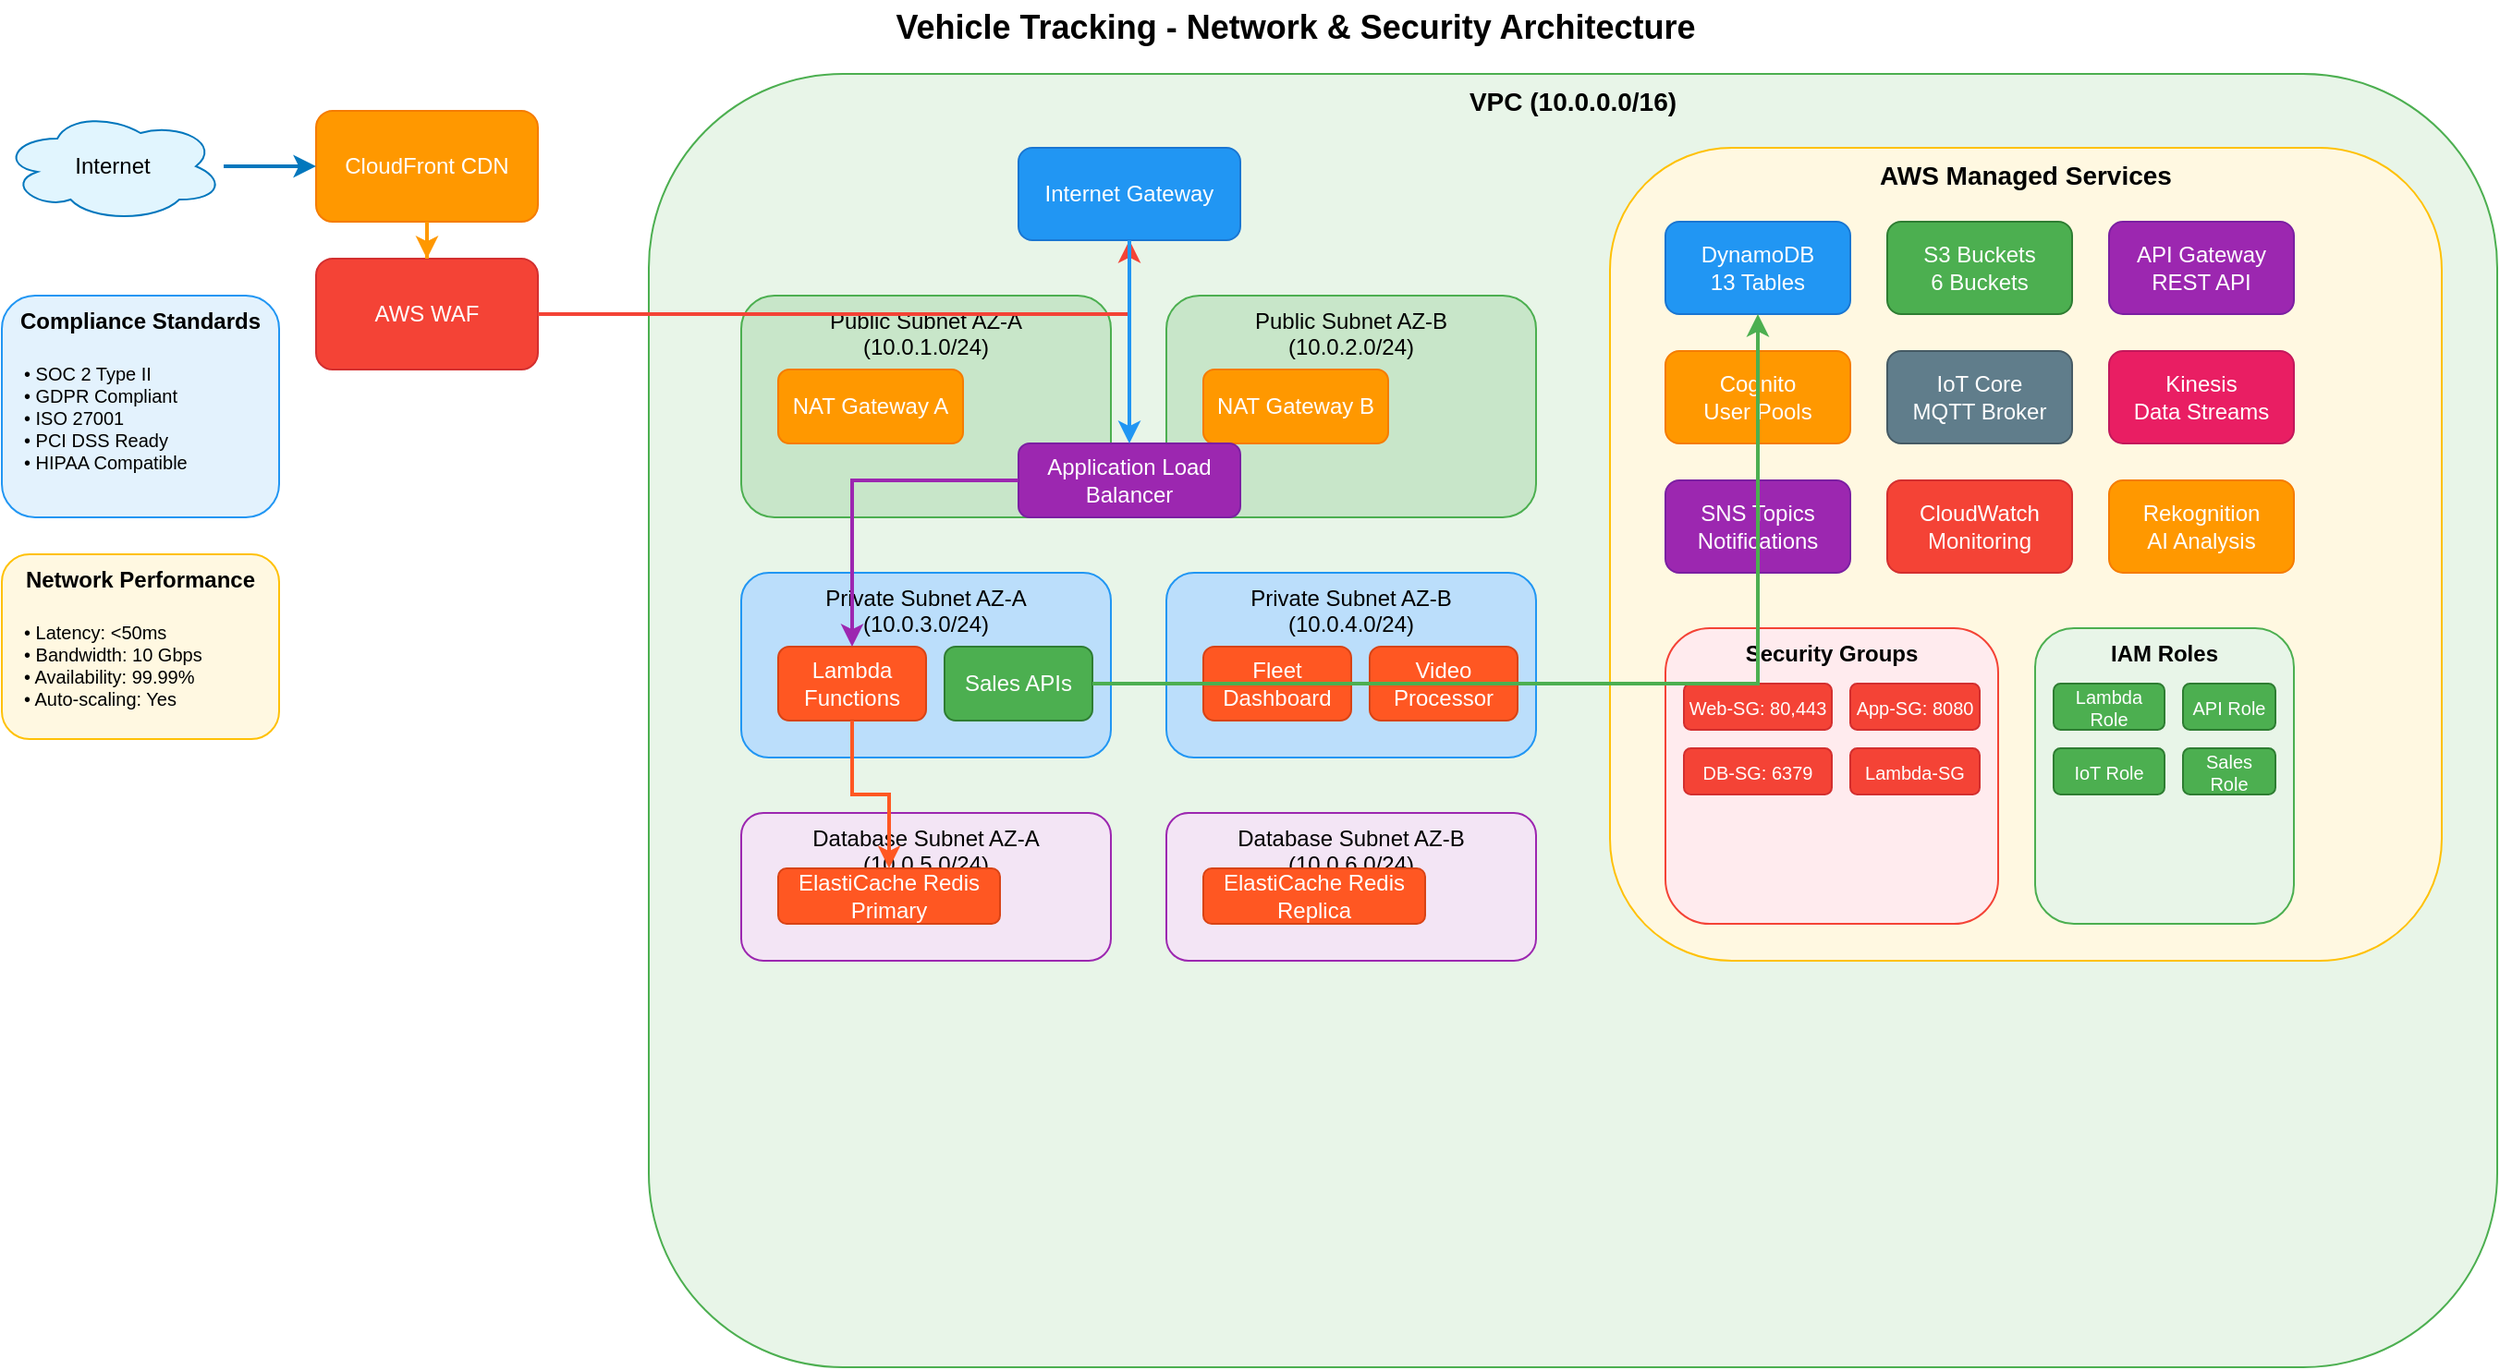 <?xml version="1.0" encoding="UTF-8"?>
<mxfile version="24.7.6">
  <diagram name="Network Security" id="network-security">
    <mxGraphModel dx="1422" dy="794" grid="1" gridSize="10" guides="1" tooltips="1" connect="1" arrows="1" fold="1" page="1" pageScale="1" pageWidth="1654" pageHeight="1169" math="0" shadow="0">
      <root>
        <mxCell id="0"/>
        <mxCell id="1" parent="0"/>
        
        <mxCell id="title" value="Vehicle Tracking - Network &amp; Security Architecture" style="text;html=1;strokeColor=none;fillColor=none;align=center;verticalAlign=middle;whiteSpace=wrap;rounded=0;fontSize=18;fontStyle=1;" vertex="1" parent="1">
          <mxGeometry x="500" y="20" width="500" height="30" as="geometry"/>
        </mxCell>
        
        <mxCell id="internet" value="Internet" style="ellipse;shape=cloud;whiteSpace=wrap;html=1;fillColor=#E1F5FE;strokeColor=#0277BD;" vertex="1" parent="1">
          <mxGeometry x="50" y="80" width="120" height="60" as="geometry"/>
        </mxCell>
        
        <mxCell id="cloudfront" value="CloudFront CDN" style="rounded=1;whiteSpace=wrap;html=1;fillColor=#FF9800;strokeColor=#F57C00;fontColor=white;" vertex="1" parent="1">
          <mxGeometry x="220" y="80" width="120" height="60" as="geometry"/>
        </mxCell>
        
        <mxCell id="waf" value="AWS WAF" style="rounded=1;whiteSpace=wrap;html=1;fillColor=#F44336;strokeColor=#D32F2F;fontColor=white;" vertex="1" parent="1">
          <mxGeometry x="220" y="160" width="120" height="60" as="geometry"/>
        </mxCell>
        
        <mxCell id="vpc" value="VPC (10.0.0.0/16)" style="rounded=1;whiteSpace=wrap;html=1;fillColor=#E8F5E8;strokeColor=#4CAF50;verticalAlign=top;fontSize=14;fontStyle=1;" vertex="1" parent="1">
          <mxGeometry x="400" y="60" width="1000" height="700" as="geometry"/>
        </mxCell>
        
        <mxCell id="igw" value="Internet Gateway" style="rounded=1;whiteSpace=wrap;html=1;fillColor=#2196F3;strokeColor=#1976D2;fontColor=white;" vertex="1" parent="1">
          <mxGeometry x="600" y="100" width="120" height="50" as="geometry"/>
        </mxCell>
        
        <mxCell id="public-a" value="Public Subnet AZ-A&#xa;(10.0.1.0/24)" style="rounded=1;whiteSpace=wrap;html=1;fillColor=#C8E6C9;strokeColor=#4CAF50;verticalAlign=top;" vertex="1" parent="1">
          <mxGeometry x="450" y="180" width="200" height="120" as="geometry"/>
        </mxCell>
        
        <mxCell id="public-b" value="Public Subnet AZ-B&#xa;(10.0.2.0/24)" style="rounded=1;whiteSpace=wrap;html=1;fillColor=#C8E6C9;strokeColor=#4CAF50;verticalAlign=top;" vertex="1" parent="1">
          <mxGeometry x="680" y="180" width="200" height="120" as="geometry"/>
        </mxCell>
        
        <mxCell id="nat-a" value="NAT Gateway A" style="rounded=1;whiteSpace=wrap;html=1;fillColor=#FF9800;strokeColor=#F57C00;fontColor=white;" vertex="1" parent="1">
          <mxGeometry x="470" y="220" width="100" height="40" as="geometry"/>
        </mxCell>
        
        <mxCell id="nat-b" value="NAT Gateway B" style="rounded=1;whiteSpace=wrap;html=1;fillColor=#FF9800;strokeColor=#F57C00;fontColor=white;" vertex="1" parent="1">
          <mxGeometry x="700" y="220" width="100" height="40" as="geometry"/>
        </mxCell>
        
        <mxCell id="alb" value="Application Load Balancer" style="rounded=1;whiteSpace=wrap;html=1;fillColor=#9C27B0;strokeColor=#7B1FA2;fontColor=white;" vertex="1" parent="1">
          <mxGeometry x="600" y="260" width="120" height="40" as="geometry"/>
        </mxCell>
        
        <mxCell id="private-a" value="Private Subnet AZ-A&#xa;(10.0.3.0/24)" style="rounded=1;whiteSpace=wrap;html=1;fillColor=#BBDEFB;strokeColor=#2196F3;verticalAlign=top;" vertex="1" parent="1">
          <mxGeometry x="450" y="330" width="200" height="100" as="geometry"/>
        </mxCell>
        
        <mxCell id="private-b" value="Private Subnet AZ-B&#xa;(10.0.4.0/24)" style="rounded=1;whiteSpace=wrap;html=1;fillColor=#BBDEFB;strokeColor=#2196F3;verticalAlign=top;" vertex="1" parent="1">
          <mxGeometry x="680" y="330" width="200" height="100" as="geometry"/>
        </mxCell>
        
        <mxCell id="lambda-a" value="Lambda Functions" style="rounded=1;whiteSpace=wrap;html=1;fillColor=#FF5722;strokeColor=#D84315;fontColor=white;" vertex="1" parent="1">
          <mxGeometry x="470" y="370" width="80" height="40" as="geometry"/>
        </mxCell>
        
        <mxCell id="lambda-b" value="Sales APIs" style="rounded=1;whiteSpace=wrap;html=1;fillColor=#4CAF50;strokeColor=#2E7D32;fontColor=white;" vertex="1" parent="1">
          <mxGeometry x="560" y="370" width="80" height="40" as="geometry"/>
        </mxCell>
        
        <mxCell id="lambda-c" value="Fleet Dashboard" style="rounded=1;whiteSpace=wrap;html=1;fillColor=#FF5722;strokeColor=#D84315;fontColor=white;" vertex="1" parent="1">
          <mxGeometry x="700" y="370" width="80" height="40" as="geometry"/>
        </mxCell>
        
        <mxCell id="lambda-d" value="Video Processor" style="rounded=1;whiteSpace=wrap;html=1;fillColor=#FF5722;strokeColor=#D84315;fontColor=white;" vertex="1" parent="1">
          <mxGeometry x="790" y="370" width="80" height="40" as="geometry"/>
        </mxCell>
        
        <mxCell id="db-a" value="Database Subnet AZ-A&#xa;(10.0.5.0/24)" style="rounded=1;whiteSpace=wrap;html=1;fillColor=#F3E5F5;strokeColor=#9C27B0;verticalAlign=top;" vertex="1" parent="1">
          <mxGeometry x="450" y="460" width="200" height="80" as="geometry"/>
        </mxCell>
        
        <mxCell id="db-b" value="Database Subnet AZ-B&#xa;(10.0.6.0/24)" style="rounded=1;whiteSpace=wrap;html=1;fillColor=#F3E5F5;strokeColor=#9C27B0;verticalAlign=top;" vertex="1" parent="1">
          <mxGeometry x="680" y="460" width="200" height="80" as="geometry"/>
        </mxCell>
        
        <mxCell id="redis-a" value="ElastiCache Redis Primary" style="rounded=1;whiteSpace=wrap;html=1;fillColor=#FF5722;strokeColor=#D84315;fontColor=white;" vertex="1" parent="1">
          <mxGeometry x="470" y="490" width="120" height="30" as="geometry"/>
        </mxCell>
        
        <mxCell id="redis-b" value="ElastiCache Redis Replica" style="rounded=1;whiteSpace=wrap;html=1;fillColor=#FF5722;strokeColor=#D84315;fontColor=white;" vertex="1" parent="1">
          <mxGeometry x="700" y="490" width="120" height="30" as="geometry"/>
        </mxCell>
        
        <mxCell id="managed" value="AWS Managed Services" style="rounded=1;whiteSpace=wrap;html=1;fillColor=#FFF8E1;strokeColor=#FFC107;verticalAlign=top;fontSize=14;fontStyle=1;" vertex="1" parent="1">
          <mxGeometry x="920" y="100" width="450" height="440" as="geometry"/>
        </mxCell>
        
        <mxCell id="dynamodb" value="DynamoDB&#xa;13 Tables" style="rounded=1;whiteSpace=wrap;html=1;fillColor=#2196F3;strokeColor=#1976D2;fontColor=white;" vertex="1" parent="1">
          <mxGeometry x="950" y="140" width="100" height="50" as="geometry"/>
        </mxCell>
        
        <mxCell id="s3" value="S3 Buckets&#xa;6 Buckets" style="rounded=1;whiteSpace=wrap;html=1;fillColor=#4CAF50;strokeColor=#2E7D32;fontColor=white;" vertex="1" parent="1">
          <mxGeometry x="1070" y="140" width="100" height="50" as="geometry"/>
        </mxCell>
        
        <mxCell id="api-gw" value="API Gateway&#xa;REST API" style="rounded=1;whiteSpace=wrap;html=1;fillColor=#9C27B0;strokeColor=#7B1FA2;fontColor=white;" vertex="1" parent="1">
          <mxGeometry x="1190" y="140" width="100" height="50" as="geometry"/>
        </mxCell>
        
        <mxCell id="cognito" value="Cognito&#xa;User Pools" style="rounded=1;whiteSpace=wrap;html=1;fillColor=#FF9800;strokeColor=#F57C00;fontColor=white;" vertex="1" parent="1">
          <mxGeometry x="950" y="210" width="100" height="50" as="geometry"/>
        </mxCell>
        
        <mxCell id="iot" value="IoT Core&#xa;MQTT Broker" style="rounded=1;whiteSpace=wrap;html=1;fillColor=#607D8B;strokeColor=#455A64;fontColor=white;" vertex="1" parent="1">
          <mxGeometry x="1070" y="210" width="100" height="50" as="geometry"/>
        </mxCell>
        
        <mxCell id="kinesis" value="Kinesis&#xa;Data Streams" style="rounded=1;whiteSpace=wrap;html=1;fillColor=#E91E63;strokeColor=#C2185B;fontColor=white;" vertex="1" parent="1">
          <mxGeometry x="1190" y="210" width="100" height="50" as="geometry"/>
        </mxCell>
        
        <mxCell id="sns" value="SNS Topics&#xa;Notifications" style="rounded=1;whiteSpace=wrap;html=1;fillColor=#9C27B0;strokeColor=#7B1FA2;fontColor=white;" vertex="1" parent="1">
          <mxGeometry x="950" y="280" width="100" height="50" as="geometry"/>
        </mxCell>
        
        <mxCell id="cloudwatch" value="CloudWatch&#xa;Monitoring" style="rounded=1;whiteSpace=wrap;html=1;fillColor=#F44336;strokeColor=#D32F2F;fontColor=white;" vertex="1" parent="1">
          <mxGeometry x="1070" y="280" width="100" height="50" as="geometry"/>
        </mxCell>
        
        <mxCell id="rekognition" value="Rekognition&#xa;AI Analysis" style="rounded=1;whiteSpace=wrap;html=1;fillColor=#FF9800;strokeColor=#F57C00;fontColor=white;" vertex="1" parent="1">
          <mxGeometry x="1190" y="280" width="100" height="50" as="geometry"/>
        </mxCell>
        
        <mxCell id="security" value="Security Groups" style="rounded=1;whiteSpace=wrap;html=1;fillColor=#FFEBEE;strokeColor=#F44336;verticalAlign=top;fontSize=12;fontStyle=1;" vertex="1" parent="1">
          <mxGeometry x="950" y="360" width="180" height="160" as="geometry"/>
        </mxCell>
        
        <mxCell id="sg1" value="Web-SG: 80,443" style="rounded=1;whiteSpace=wrap;html=1;fillColor=#F44336;strokeColor=#D32F2F;fontColor=white;fontSize=10;" vertex="1" parent="1">
          <mxGeometry x="960" y="390" width="80" height="25" as="geometry"/>
        </mxCell>
        
        <mxCell id="sg2" value="App-SG: 8080" style="rounded=1;whiteSpace=wrap;html=1;fillColor=#F44336;strokeColor=#D32F2F;fontColor=white;fontSize=10;" vertex="1" parent="1">
          <mxGeometry x="1050" y="390" width="70" height="25" as="geometry"/>
        </mxCell>
        
        <mxCell id="sg3" value="DB-SG: 6379" style="rounded=1;whiteSpace=wrap;html=1;fillColor=#F44336;strokeColor=#D32F2F;fontColor=white;fontSize=10;" vertex="1" parent="1">
          <mxGeometry x="960" y="425" width="80" height="25" as="geometry"/>
        </mxCell>
        
        <mxCell id="sg4" value="Lambda-SG" style="rounded=1;whiteSpace=wrap;html=1;fillColor=#F44336;strokeColor=#D32F2F;fontColor=white;fontSize=10;" vertex="1" parent="1">
          <mxGeometry x="1050" y="425" width="70" height="25" as="geometry"/>
        </mxCell>
        
        <mxCell id="iam" value="IAM Roles" style="rounded=1;whiteSpace=wrap;html=1;fillColor=#E8F5E8;strokeColor=#4CAF50;verticalAlign=top;fontSize=12;fontStyle=1;" vertex="1" parent="1">
          <mxGeometry x="1150" y="360" width="140" height="160" as="geometry"/>
        </mxCell>
        
        <mxCell id="role1" value="Lambda Role" style="rounded=1;whiteSpace=wrap;html=1;fillColor=#4CAF50;strokeColor=#2E7D32;fontColor=white;fontSize=10;" vertex="1" parent="1">
          <mxGeometry x="1160" y="390" width="60" height="25" as="geometry"/>
        </mxCell>
        
        <mxCell id="role2" value="API Role" style="rounded=1;whiteSpace=wrap;html=1;fillColor=#4CAF50;strokeColor=#2E7D32;fontColor=white;fontSize=10;" vertex="1" parent="1">
          <mxGeometry x="1230" y="390" width="50" height="25" as="geometry"/>
        </mxCell>
        
        <mxCell id="role3" value="IoT Role" style="rounded=1;whiteSpace=wrap;html=1;fillColor=#4CAF50;strokeColor=#2E7D32;fontColor=white;fontSize=10;" vertex="1" parent="1">
          <mxGeometry x="1160" y="425" width="60" height="25" as="geometry"/>
        </mxCell>
        
        <mxCell id="role4" value="Sales Role" style="rounded=1;whiteSpace=wrap;html=1;fillColor=#4CAF50;strokeColor=#2E7D32;fontColor=white;fontSize=10;" vertex="1" parent="1">
          <mxGeometry x="1230" y="425" width="50" height="25" as="geometry"/>
        </mxCell>
        
        <mxCell id="compliance" value="Compliance Standards" style="rounded=1;whiteSpace=wrap;html=1;fillColor=#E3F2FD;strokeColor=#2196F3;verticalAlign=top;fontSize=12;fontStyle=1;" vertex="1" parent="1">
          <mxGeometry x="50" y="180" width="150" height="120" as="geometry"/>
        </mxCell>
        
        <mxCell id="comp-text" value="• SOC 2 Type II&#xa;• GDPR Compliant&#xa;• ISO 27001&#xa;• PCI DSS Ready&#xa;• HIPAA Compatible" style="text;html=1;strokeColor=none;fillColor=none;align=left;verticalAlign=top;whiteSpace=wrap;rounded=0;fontSize=10;" vertex="1" parent="1">
          <mxGeometry x="60" y="210" width="130" height="80" as="geometry"/>
        </mxCell>
        
        <mxCell id="performance" value="Network Performance" style="rounded=1;whiteSpace=wrap;html=1;fillColor=#FFF8E1;strokeColor=#FFC107;verticalAlign=top;fontSize=12;fontStyle=1;" vertex="1" parent="1">
          <mxGeometry x="50" y="320" width="150" height="100" as="geometry"/>
        </mxCell>
        
        <mxCell id="perf-text" value="• Latency: &lt;50ms&#xa;• Bandwidth: 10 Gbps&#xa;• Availability: 99.99%&#xa;• Auto-scaling: Yes" style="text;html=1;strokeColor=none;fillColor=none;align=left;verticalAlign=top;whiteSpace=wrap;rounded=0;fontSize=10;" vertex="1" parent="1">
          <mxGeometry x="60" y="350" width="130" height="60" as="geometry"/>
        </mxCell>
        
        <!-- Arrows -->
        <mxCell id="arrow1" style="edgeStyle=orthogonalEdgeStyle;rounded=0;orthogonalLoop=1;jettySize=auto;html=1;strokeWidth=2;strokeColor=#0277BD;" edge="1" parent="1" source="internet" target="cloudfront">
          <mxGeometry relative="1" as="geometry"/>
        </mxCell>
        
        <mxCell id="arrow2" style="edgeStyle=orthogonalEdgeStyle;rounded=0;orthogonalLoop=1;jettySize=auto;html=1;strokeWidth=2;strokeColor=#FF9800;" edge="1" parent="1" source="cloudfront" target="waf">
          <mxGeometry relative="1" as="geometry"/>
        </mxCell>
        
        <mxCell id="arrow3" style="edgeStyle=orthogonalEdgeStyle;rounded=0;orthogonalLoop=1;jettySize=auto;html=1;strokeWidth=2;strokeColor=#F44336;" edge="1" parent="1" source="waf" target="igw">
          <mxGeometry relative="1" as="geometry"/>
        </mxCell>
        
        <mxCell id="arrow4" style="edgeStyle=orthogonalEdgeStyle;rounded=0;orthogonalLoop=1;jettySize=auto;html=1;strokeWidth=2;strokeColor=#2196F3;" edge="1" parent="1" source="igw" target="alb">
          <mxGeometry relative="1" as="geometry"/>
        </mxCell>
        
        <mxCell id="arrow5" style="edgeStyle=orthogonalEdgeStyle;rounded=0;orthogonalLoop=1;jettySize=auto;html=1;strokeWidth=2;strokeColor=#9C27B0;" edge="1" parent="1" source="alb" target="lambda-a">
          <mxGeometry relative="1" as="geometry"/>
        </mxCell>
        
        <mxCell id="arrow6" style="edgeStyle=orthogonalEdgeStyle;rounded=0;orthogonalLoop=1;jettySize=auto;html=1;strokeWidth=2;strokeColor=#FF5722;" edge="1" parent="1" source="lambda-a" target="redis-a">
          <mxGeometry relative="1" as="geometry"/>
        </mxCell>
        
        <mxCell id="arrow7" style="edgeStyle=orthogonalEdgeStyle;rounded=0;orthogonalLoop=1;jettySize=auto;html=1;strokeWidth=2;strokeColor=#4CAF50;" edge="1" parent="1" source="lambda-b" target="dynamodb">
          <mxGeometry relative="1" as="geometry"/>
        </mxCell>
        
      </root>
    </mxGraphModel>
  </diagram>
</mxfile>

